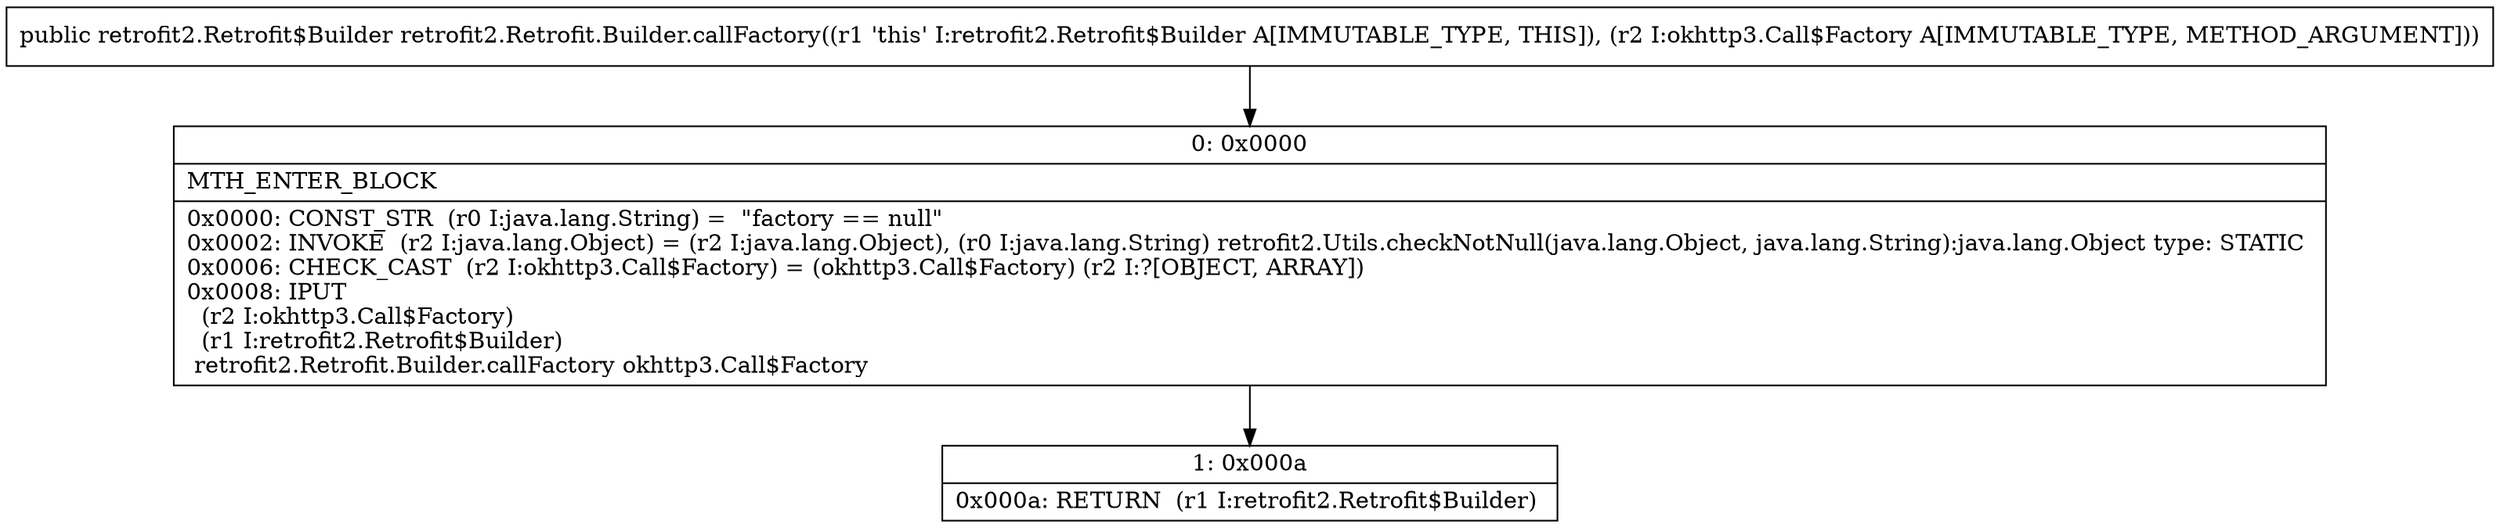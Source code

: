 digraph "CFG forretrofit2.Retrofit.Builder.callFactory(Lokhttp3\/Call$Factory;)Lretrofit2\/Retrofit$Builder;" {
Node_0 [shape=record,label="{0\:\ 0x0000|MTH_ENTER_BLOCK\l|0x0000: CONST_STR  (r0 I:java.lang.String) =  \"factory == null\" \l0x0002: INVOKE  (r2 I:java.lang.Object) = (r2 I:java.lang.Object), (r0 I:java.lang.String) retrofit2.Utils.checkNotNull(java.lang.Object, java.lang.String):java.lang.Object type: STATIC \l0x0006: CHECK_CAST  (r2 I:okhttp3.Call$Factory) = (okhttp3.Call$Factory) (r2 I:?[OBJECT, ARRAY]) \l0x0008: IPUT  \l  (r2 I:okhttp3.Call$Factory)\l  (r1 I:retrofit2.Retrofit$Builder)\l retrofit2.Retrofit.Builder.callFactory okhttp3.Call$Factory \l}"];
Node_1 [shape=record,label="{1\:\ 0x000a|0x000a: RETURN  (r1 I:retrofit2.Retrofit$Builder) \l}"];
MethodNode[shape=record,label="{public retrofit2.Retrofit$Builder retrofit2.Retrofit.Builder.callFactory((r1 'this' I:retrofit2.Retrofit$Builder A[IMMUTABLE_TYPE, THIS]), (r2 I:okhttp3.Call$Factory A[IMMUTABLE_TYPE, METHOD_ARGUMENT])) }"];
MethodNode -> Node_0;
Node_0 -> Node_1;
}

